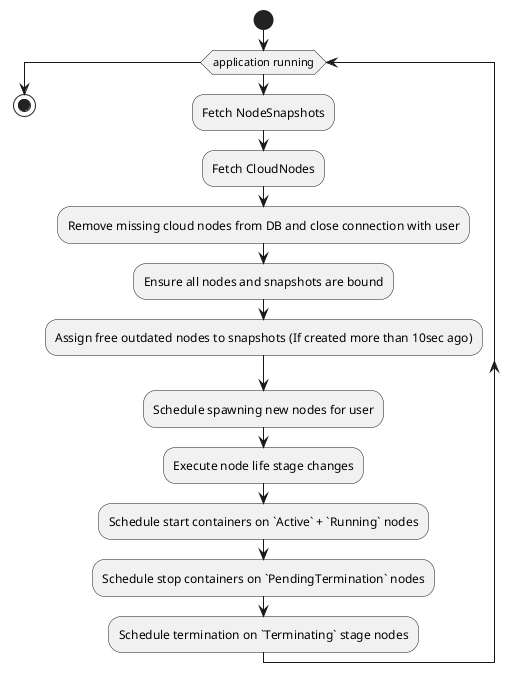 ﻿@startuml
'https://plantuml.com/activity-diagram-beta

start

  while (application running)
    :Fetch NodeSnapshots;
    :Fetch CloudNodes;
    :Remove missing cloud nodes from DB and close connection with user;
    :Ensure all nodes and snapshots are bound;
    :Assign free outdated nodes to snapshots (If created more than 10sec ago);
    :Schedule spawning new nodes for user;
    :Execute node life stage changes;
    :Schedule start containers on `Active` + `Running` nodes;
    :Schedule stop containers on `PendingTermination` nodes;
    :Schedule termination on `Terminating` stage nodes;
  endwhile;

stop

@enduml
